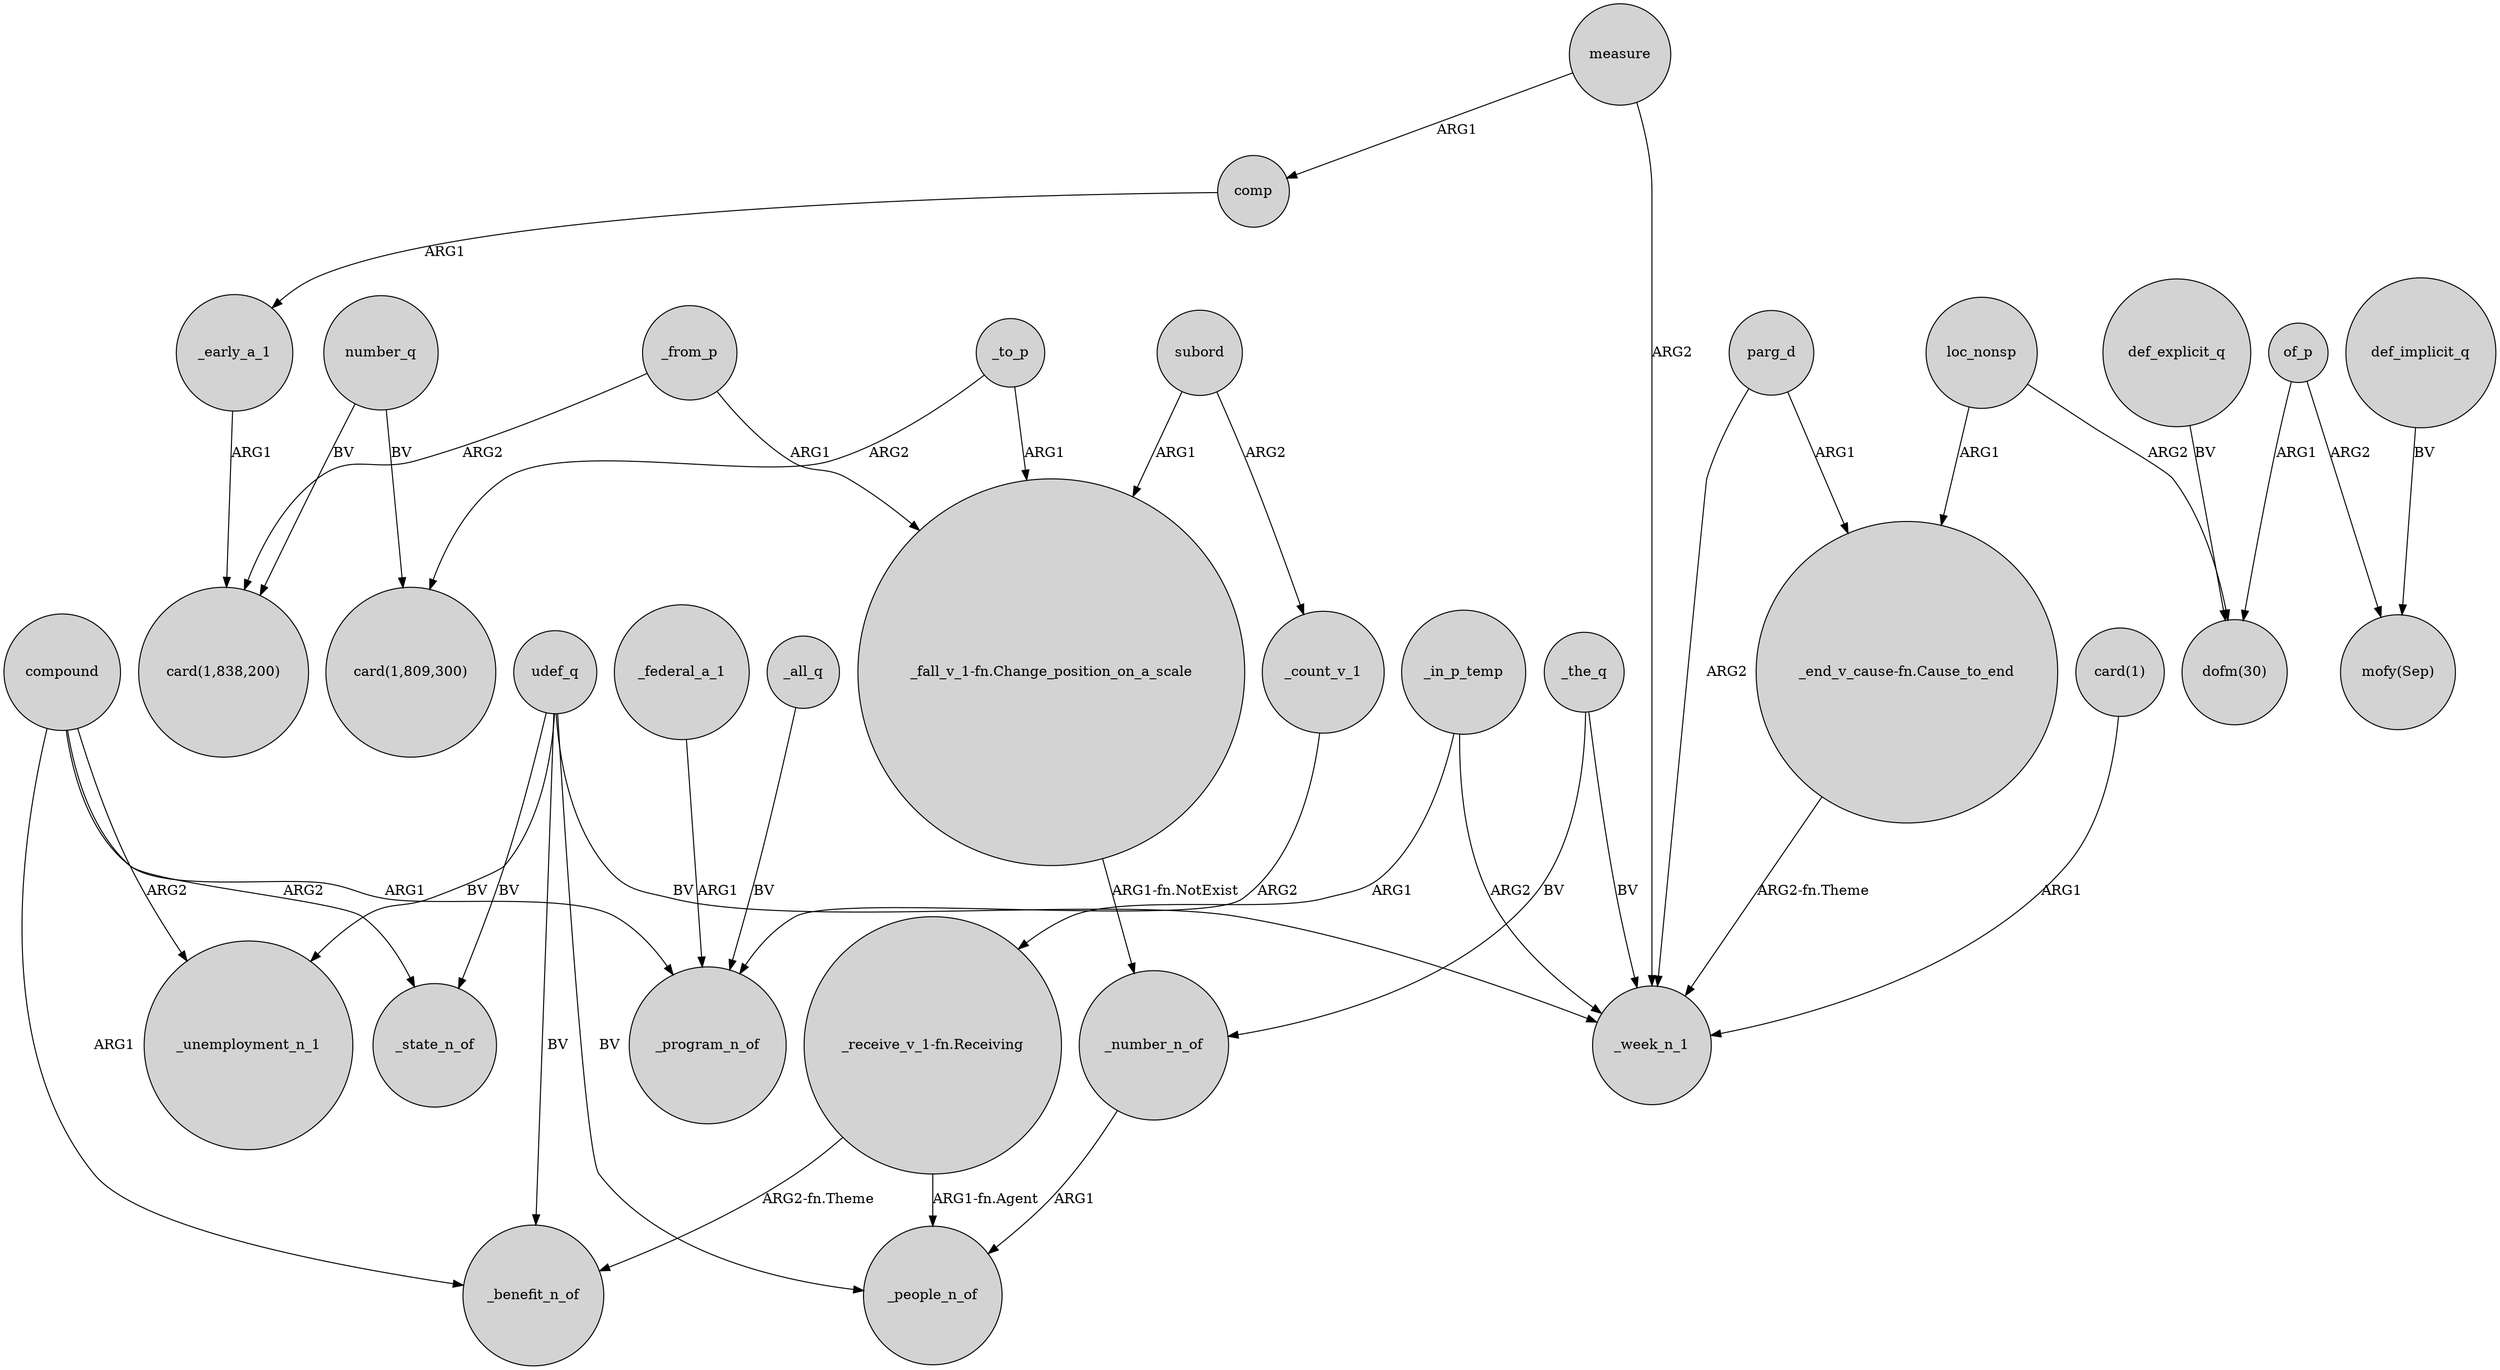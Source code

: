 digraph {
	node [shape=circle style=filled]
	"_end_v_cause-fn.Cause_to_end" -> _week_n_1 [label="ARG2-fn.Theme"]
	number_q -> "card(1,838,200)" [label=BV]
	measure -> _week_n_1 [label=ARG2]
	_from_p -> "_fall_v_1-fn.Change_position_on_a_scale" [label=ARG1]
	_from_p -> "card(1,838,200)" [label=ARG2]
	udef_q -> _state_n_of [label=BV]
	"_receive_v_1-fn.Receiving" -> _benefit_n_of [label="ARG2-fn.Theme"]
	parg_d -> _week_n_1 [label=ARG2]
	_number_n_of -> _people_n_of [label=ARG1]
	_to_p -> "card(1,809,300)" [label=ARG2]
	_in_p_temp -> _week_n_1 [label=ARG2]
	compound -> _state_n_of [label=ARG2]
	_the_q -> _number_n_of [label=BV]
	measure -> comp [label=ARG1]
	of_p -> "mofy(Sep)" [label=ARG2]
	"_fall_v_1-fn.Change_position_on_a_scale" -> _number_n_of [label="ARG1-fn.NotExist"]
	_in_p_temp -> "_receive_v_1-fn.Receiving" [label=ARG1]
	subord -> _count_v_1 [label=ARG2]
	udef_q -> _unemployment_n_1 [label=BV]
	compound -> _unemployment_n_1 [label=ARG2]
	def_explicit_q -> "dofm(30)" [label=BV]
	udef_q -> _people_n_of [label=BV]
	loc_nonsp -> "dofm(30)" [label=ARG2]
	_count_v_1 -> _program_n_of [label=ARG2]
	loc_nonsp -> "_end_v_cause-fn.Cause_to_end" [label=ARG1]
	udef_q -> _week_n_1 [label=BV]
	subord -> "_fall_v_1-fn.Change_position_on_a_scale" [label=ARG1]
	parg_d -> "_end_v_cause-fn.Cause_to_end" [label=ARG1]
	_the_q -> _week_n_1 [label=BV]
	def_implicit_q -> "mofy(Sep)" [label=BV]
	compound -> _benefit_n_of [label=ARG1]
	_early_a_1 -> "card(1,838,200)" [label=ARG1]
	compound -> _program_n_of [label=ARG1]
	_federal_a_1 -> _program_n_of [label=ARG1]
	of_p -> "dofm(30)" [label=ARG1]
	"card(1)" -> _week_n_1 [label=ARG1]
	udef_q -> _benefit_n_of [label=BV]
	comp -> _early_a_1 [label=ARG1]
	_to_p -> "_fall_v_1-fn.Change_position_on_a_scale" [label=ARG1]
	"_receive_v_1-fn.Receiving" -> _people_n_of [label="ARG1-fn.Agent"]
	number_q -> "card(1,809,300)" [label=BV]
	_all_q -> _program_n_of [label=BV]
}
